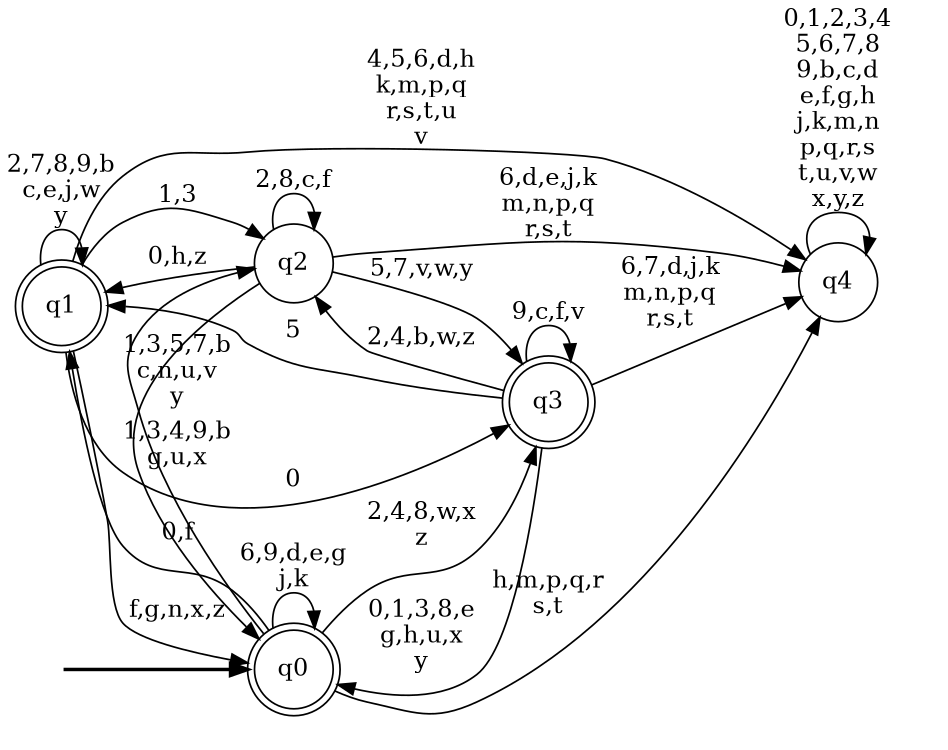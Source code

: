 digraph BlueStar {
__start0 [style = invis, shape = none, label = "", width = 0, height = 0];

rankdir=LR;
size="8,5";

s0 [style="rounded,filled", color="black", fillcolor="white" shape="doublecircle", label="q0"];
s1 [style="rounded,filled", color="black", fillcolor="white" shape="doublecircle", label="q1"];
s2 [style="filled", color="black", fillcolor="white" shape="circle", label="q2"];
s3 [style="rounded,filled", color="black", fillcolor="white" shape="doublecircle", label="q3"];
s4 [style="filled", color="black", fillcolor="white" shape="circle", label="q4"];
subgraph cluster_main { 
	graph [pad=".75", ranksep="0.15", nodesep="0.15"];
	 style=invis; 
	__start0 -> s0 [penwidth=2];
}
s0 -> s0 [label="6,9,d,e,g\nj,k"];
s0 -> s1 [label="0,f"];
s0 -> s2 [label="1,3,5,7,b\nc,n,u,v\ny"];
s0 -> s3 [label="2,4,8,w,x\nz"];
s0 -> s4 [label="h,m,p,q,r\ns,t"];
s1 -> s0 [label="f,g,n,x,z"];
s1 -> s1 [label="2,7,8,9,b\nc,e,j,w\ny"];
s1 -> s2 [label="1,3"];
s1 -> s3 [label="0"];
s1 -> s4 [label="4,5,6,d,h\nk,m,p,q\nr,s,t,u\nv"];
s2 -> s0 [label="1,3,4,9,b\ng,u,x"];
s2 -> s1 [label="0,h,z"];
s2 -> s2 [label="2,8,c,f"];
s2 -> s3 [label="5,7,v,w,y"];
s2 -> s4 [label="6,d,e,j,k\nm,n,p,q\nr,s,t"];
s3 -> s0 [label="0,1,3,8,e\ng,h,u,x\ny"];
s3 -> s1 [label="5"];
s3 -> s2 [label="2,4,b,w,z"];
s3 -> s3 [label="9,c,f,v"];
s3 -> s4 [label="6,7,d,j,k\nm,n,p,q\nr,s,t"];
s4 -> s4 [label="0,1,2,3,4\n5,6,7,8\n9,b,c,d\ne,f,g,h\nj,k,m,n\np,q,r,s\nt,u,v,w\nx,y,z"];

}